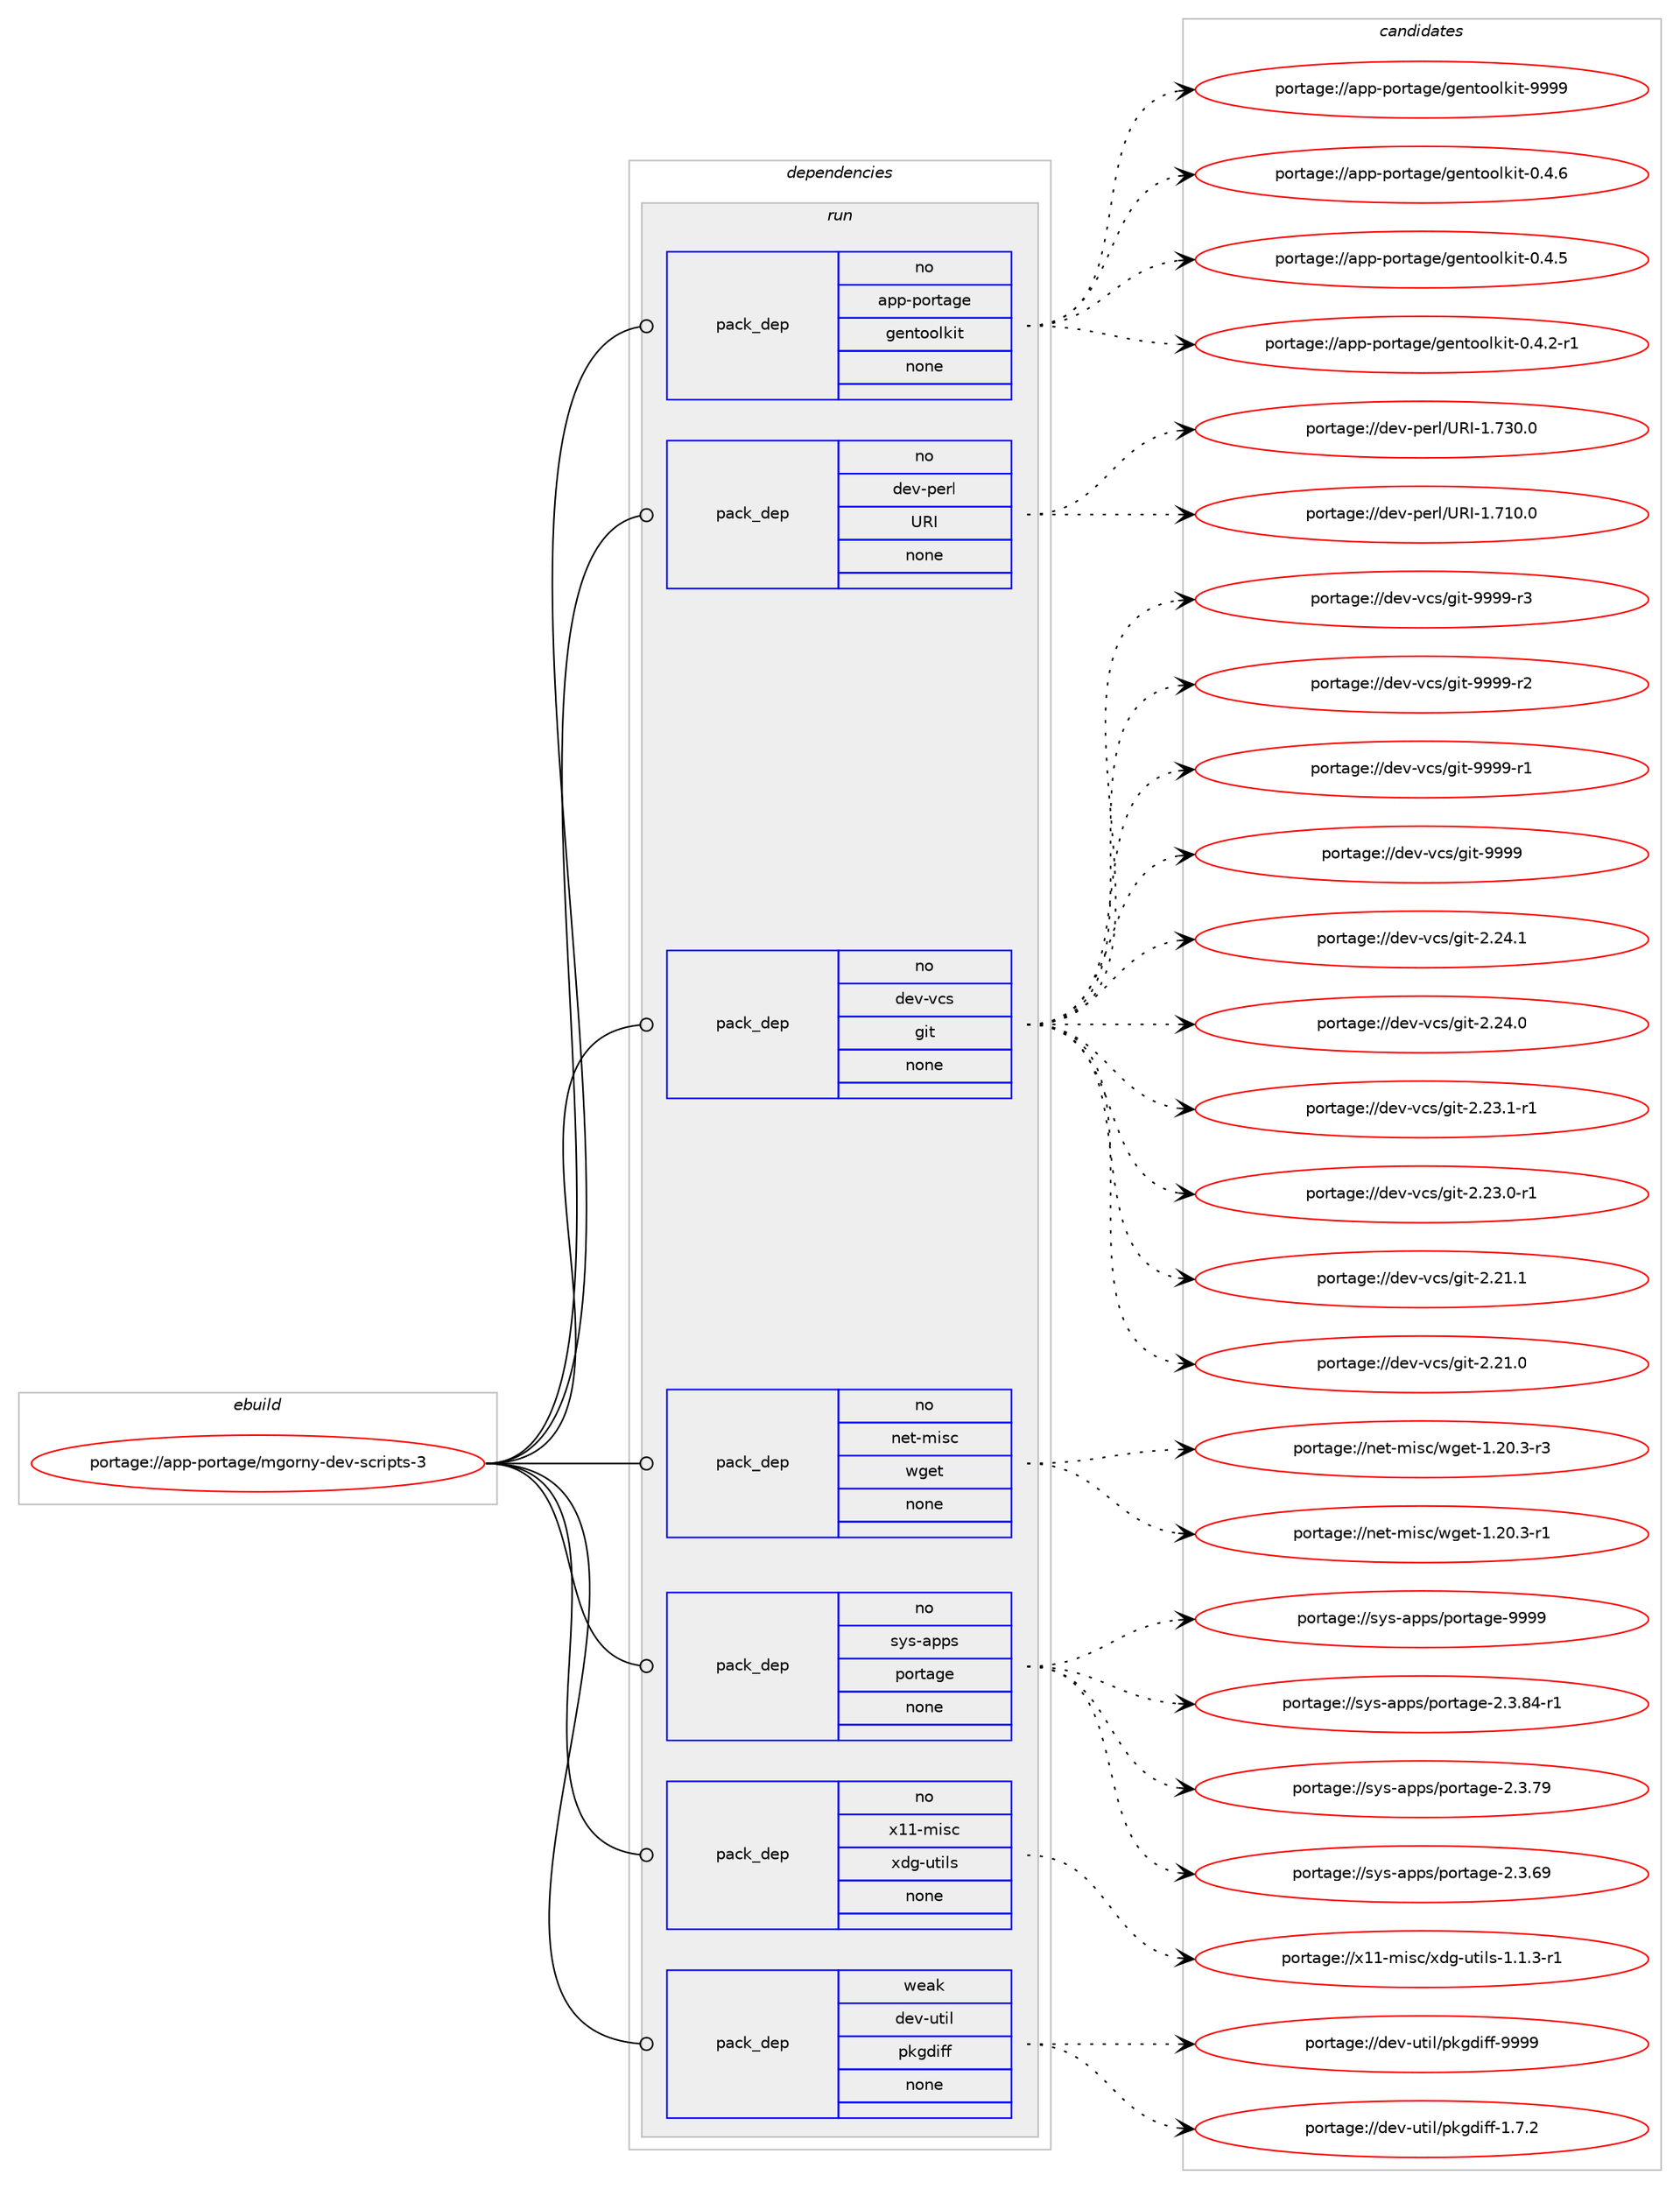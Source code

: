 digraph prolog {

# *************
# Graph options
# *************

newrank=true;
concentrate=true;
compound=true;
graph [rankdir=LR,fontname=Helvetica,fontsize=10,ranksep=1.5];#, ranksep=2.5, nodesep=0.2];
edge  [arrowhead=vee];
node  [fontname=Helvetica,fontsize=10];

# **********
# The ebuild
# **********

subgraph cluster_leftcol {
color=gray;
label=<<i>ebuild</i>>;
id [label="portage://app-portage/mgorny-dev-scripts-3", color=red, width=4, href="../app-portage/mgorny-dev-scripts-3.svg"];
}

# ****************
# The dependencies
# ****************

subgraph cluster_midcol {
color=gray;
label=<<i>dependencies</i>>;
subgraph cluster_compile {
fillcolor="#eeeeee";
style=filled;
label=<<i>compile</i>>;
}
subgraph cluster_compileandrun {
fillcolor="#eeeeee";
style=filled;
label=<<i>compile and run</i>>;
}
subgraph cluster_run {
fillcolor="#eeeeee";
style=filled;
label=<<i>run</i>>;
subgraph pack452193 {
dependency601343 [label=<<TABLE BORDER="0" CELLBORDER="1" CELLSPACING="0" CELLPADDING="4" WIDTH="220"><TR><TD ROWSPAN="6" CELLPADDING="30">pack_dep</TD></TR><TR><TD WIDTH="110">no</TD></TR><TR><TD>app-portage</TD></TR><TR><TD>gentoolkit</TD></TR><TR><TD>none</TD></TR><TR><TD></TD></TR></TABLE>>, shape=none, color=blue];
}
id:e -> dependency601343:w [weight=20,style="solid",arrowhead="odot"];
subgraph pack452194 {
dependency601344 [label=<<TABLE BORDER="0" CELLBORDER="1" CELLSPACING="0" CELLPADDING="4" WIDTH="220"><TR><TD ROWSPAN="6" CELLPADDING="30">pack_dep</TD></TR><TR><TD WIDTH="110">no</TD></TR><TR><TD>dev-perl</TD></TR><TR><TD>URI</TD></TR><TR><TD>none</TD></TR><TR><TD></TD></TR></TABLE>>, shape=none, color=blue];
}
id:e -> dependency601344:w [weight=20,style="solid",arrowhead="odot"];
subgraph pack452195 {
dependency601345 [label=<<TABLE BORDER="0" CELLBORDER="1" CELLSPACING="0" CELLPADDING="4" WIDTH="220"><TR><TD ROWSPAN="6" CELLPADDING="30">pack_dep</TD></TR><TR><TD WIDTH="110">no</TD></TR><TR><TD>dev-vcs</TD></TR><TR><TD>git</TD></TR><TR><TD>none</TD></TR><TR><TD></TD></TR></TABLE>>, shape=none, color=blue];
}
id:e -> dependency601345:w [weight=20,style="solid",arrowhead="odot"];
subgraph pack452196 {
dependency601346 [label=<<TABLE BORDER="0" CELLBORDER="1" CELLSPACING="0" CELLPADDING="4" WIDTH="220"><TR><TD ROWSPAN="6" CELLPADDING="30">pack_dep</TD></TR><TR><TD WIDTH="110">no</TD></TR><TR><TD>net-misc</TD></TR><TR><TD>wget</TD></TR><TR><TD>none</TD></TR><TR><TD></TD></TR></TABLE>>, shape=none, color=blue];
}
id:e -> dependency601346:w [weight=20,style="solid",arrowhead="odot"];
subgraph pack452197 {
dependency601347 [label=<<TABLE BORDER="0" CELLBORDER="1" CELLSPACING="0" CELLPADDING="4" WIDTH="220"><TR><TD ROWSPAN="6" CELLPADDING="30">pack_dep</TD></TR><TR><TD WIDTH="110">no</TD></TR><TR><TD>sys-apps</TD></TR><TR><TD>portage</TD></TR><TR><TD>none</TD></TR><TR><TD></TD></TR></TABLE>>, shape=none, color=blue];
}
id:e -> dependency601347:w [weight=20,style="solid",arrowhead="odot"];
subgraph pack452198 {
dependency601348 [label=<<TABLE BORDER="0" CELLBORDER="1" CELLSPACING="0" CELLPADDING="4" WIDTH="220"><TR><TD ROWSPAN="6" CELLPADDING="30">pack_dep</TD></TR><TR><TD WIDTH="110">no</TD></TR><TR><TD>x11-misc</TD></TR><TR><TD>xdg-utils</TD></TR><TR><TD>none</TD></TR><TR><TD></TD></TR></TABLE>>, shape=none, color=blue];
}
id:e -> dependency601348:w [weight=20,style="solid",arrowhead="odot"];
subgraph pack452199 {
dependency601349 [label=<<TABLE BORDER="0" CELLBORDER="1" CELLSPACING="0" CELLPADDING="4" WIDTH="220"><TR><TD ROWSPAN="6" CELLPADDING="30">pack_dep</TD></TR><TR><TD WIDTH="110">weak</TD></TR><TR><TD>dev-util</TD></TR><TR><TD>pkgdiff</TD></TR><TR><TD>none</TD></TR><TR><TD></TD></TR></TABLE>>, shape=none, color=blue];
}
id:e -> dependency601349:w [weight=20,style="solid",arrowhead="odot"];
}
}

# **************
# The candidates
# **************

subgraph cluster_choices {
rank=same;
color=gray;
label=<<i>candidates</i>>;

subgraph choice452193 {
color=black;
nodesep=1;
choice971121124511211111411697103101471031011101161111111081071051164557575757 [label="portage://app-portage/gentoolkit-9999", color=red, width=4,href="../app-portage/gentoolkit-9999.svg"];
choice97112112451121111141169710310147103101110116111111108107105116454846524654 [label="portage://app-portage/gentoolkit-0.4.6", color=red, width=4,href="../app-portage/gentoolkit-0.4.6.svg"];
choice97112112451121111141169710310147103101110116111111108107105116454846524653 [label="portage://app-portage/gentoolkit-0.4.5", color=red, width=4,href="../app-portage/gentoolkit-0.4.5.svg"];
choice971121124511211111411697103101471031011101161111111081071051164548465246504511449 [label="portage://app-portage/gentoolkit-0.4.2-r1", color=red, width=4,href="../app-portage/gentoolkit-0.4.2-r1.svg"];
dependency601343:e -> choice971121124511211111411697103101471031011101161111111081071051164557575757:w [style=dotted,weight="100"];
dependency601343:e -> choice97112112451121111141169710310147103101110116111111108107105116454846524654:w [style=dotted,weight="100"];
dependency601343:e -> choice97112112451121111141169710310147103101110116111111108107105116454846524653:w [style=dotted,weight="100"];
dependency601343:e -> choice971121124511211111411697103101471031011101161111111081071051164548465246504511449:w [style=dotted,weight="100"];
}
subgraph choice452194 {
color=black;
nodesep=1;
choice10010111845112101114108478582734549465551484648 [label="portage://dev-perl/URI-1.730.0", color=red, width=4,href="../dev-perl/URI-1.730.0.svg"];
choice10010111845112101114108478582734549465549484648 [label="portage://dev-perl/URI-1.710.0", color=red, width=4,href="../dev-perl/URI-1.710.0.svg"];
dependency601344:e -> choice10010111845112101114108478582734549465551484648:w [style=dotted,weight="100"];
dependency601344:e -> choice10010111845112101114108478582734549465549484648:w [style=dotted,weight="100"];
}
subgraph choice452195 {
color=black;
nodesep=1;
choice10010111845118991154710310511645575757574511451 [label="portage://dev-vcs/git-9999-r3", color=red, width=4,href="../dev-vcs/git-9999-r3.svg"];
choice10010111845118991154710310511645575757574511450 [label="portage://dev-vcs/git-9999-r2", color=red, width=4,href="../dev-vcs/git-9999-r2.svg"];
choice10010111845118991154710310511645575757574511449 [label="portage://dev-vcs/git-9999-r1", color=red, width=4,href="../dev-vcs/git-9999-r1.svg"];
choice1001011184511899115471031051164557575757 [label="portage://dev-vcs/git-9999", color=red, width=4,href="../dev-vcs/git-9999.svg"];
choice10010111845118991154710310511645504650524649 [label="portage://dev-vcs/git-2.24.1", color=red, width=4,href="../dev-vcs/git-2.24.1.svg"];
choice10010111845118991154710310511645504650524648 [label="portage://dev-vcs/git-2.24.0", color=red, width=4,href="../dev-vcs/git-2.24.0.svg"];
choice100101118451189911547103105116455046505146494511449 [label="portage://dev-vcs/git-2.23.1-r1", color=red, width=4,href="../dev-vcs/git-2.23.1-r1.svg"];
choice100101118451189911547103105116455046505146484511449 [label="portage://dev-vcs/git-2.23.0-r1", color=red, width=4,href="../dev-vcs/git-2.23.0-r1.svg"];
choice10010111845118991154710310511645504650494649 [label="portage://dev-vcs/git-2.21.1", color=red, width=4,href="../dev-vcs/git-2.21.1.svg"];
choice10010111845118991154710310511645504650494648 [label="portage://dev-vcs/git-2.21.0", color=red, width=4,href="../dev-vcs/git-2.21.0.svg"];
dependency601345:e -> choice10010111845118991154710310511645575757574511451:w [style=dotted,weight="100"];
dependency601345:e -> choice10010111845118991154710310511645575757574511450:w [style=dotted,weight="100"];
dependency601345:e -> choice10010111845118991154710310511645575757574511449:w [style=dotted,weight="100"];
dependency601345:e -> choice1001011184511899115471031051164557575757:w [style=dotted,weight="100"];
dependency601345:e -> choice10010111845118991154710310511645504650524649:w [style=dotted,weight="100"];
dependency601345:e -> choice10010111845118991154710310511645504650524648:w [style=dotted,weight="100"];
dependency601345:e -> choice100101118451189911547103105116455046505146494511449:w [style=dotted,weight="100"];
dependency601345:e -> choice100101118451189911547103105116455046505146484511449:w [style=dotted,weight="100"];
dependency601345:e -> choice10010111845118991154710310511645504650494649:w [style=dotted,weight="100"];
dependency601345:e -> choice10010111845118991154710310511645504650494648:w [style=dotted,weight="100"];
}
subgraph choice452196 {
color=black;
nodesep=1;
choice110101116451091051159947119103101116454946504846514511451 [label="portage://net-misc/wget-1.20.3-r3", color=red, width=4,href="../net-misc/wget-1.20.3-r3.svg"];
choice110101116451091051159947119103101116454946504846514511449 [label="portage://net-misc/wget-1.20.3-r1", color=red, width=4,href="../net-misc/wget-1.20.3-r1.svg"];
dependency601346:e -> choice110101116451091051159947119103101116454946504846514511451:w [style=dotted,weight="100"];
dependency601346:e -> choice110101116451091051159947119103101116454946504846514511449:w [style=dotted,weight="100"];
}
subgraph choice452197 {
color=black;
nodesep=1;
choice115121115459711211211547112111114116971031014557575757 [label="portage://sys-apps/portage-9999", color=red, width=4,href="../sys-apps/portage-9999.svg"];
choice11512111545971121121154711211111411697103101455046514656524511449 [label="portage://sys-apps/portage-2.3.84-r1", color=red, width=4,href="../sys-apps/portage-2.3.84-r1.svg"];
choice1151211154597112112115471121111141169710310145504651465557 [label="portage://sys-apps/portage-2.3.79", color=red, width=4,href="../sys-apps/portage-2.3.79.svg"];
choice1151211154597112112115471121111141169710310145504651465457 [label="portage://sys-apps/portage-2.3.69", color=red, width=4,href="../sys-apps/portage-2.3.69.svg"];
dependency601347:e -> choice115121115459711211211547112111114116971031014557575757:w [style=dotted,weight="100"];
dependency601347:e -> choice11512111545971121121154711211111411697103101455046514656524511449:w [style=dotted,weight="100"];
dependency601347:e -> choice1151211154597112112115471121111141169710310145504651465557:w [style=dotted,weight="100"];
dependency601347:e -> choice1151211154597112112115471121111141169710310145504651465457:w [style=dotted,weight="100"];
}
subgraph choice452198 {
color=black;
nodesep=1;
choice1204949451091051159947120100103451171161051081154549464946514511449 [label="portage://x11-misc/xdg-utils-1.1.3-r1", color=red, width=4,href="../x11-misc/xdg-utils-1.1.3-r1.svg"];
dependency601348:e -> choice1204949451091051159947120100103451171161051081154549464946514511449:w [style=dotted,weight="100"];
}
subgraph choice452199 {
color=black;
nodesep=1;
choice10010111845117116105108471121071031001051021024557575757 [label="portage://dev-util/pkgdiff-9999", color=red, width=4,href="../dev-util/pkgdiff-9999.svg"];
choice1001011184511711610510847112107103100105102102454946554650 [label="portage://dev-util/pkgdiff-1.7.2", color=red, width=4,href="../dev-util/pkgdiff-1.7.2.svg"];
dependency601349:e -> choice10010111845117116105108471121071031001051021024557575757:w [style=dotted,weight="100"];
dependency601349:e -> choice1001011184511711610510847112107103100105102102454946554650:w [style=dotted,weight="100"];
}
}

}
